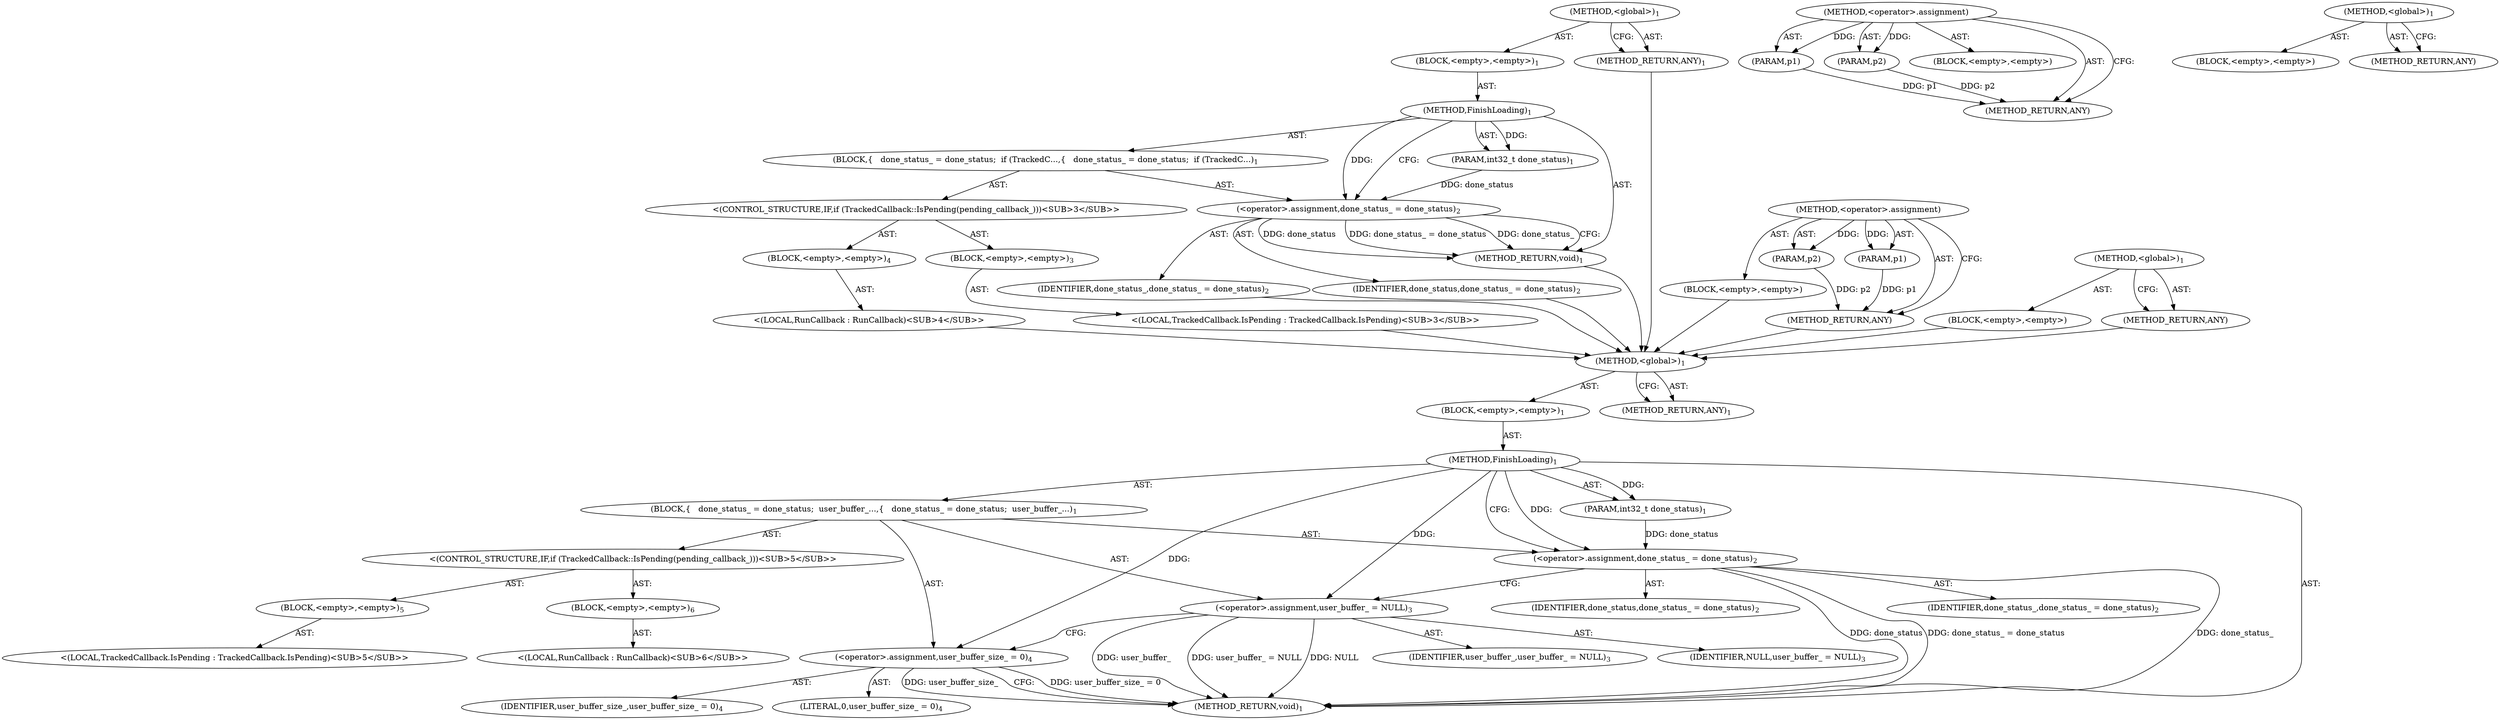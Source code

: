 digraph "&lt;global&gt;" {
vulnerable_6 [label=<(METHOD,&lt;global&gt;)<SUB>1</SUB>>];
vulnerable_7 [label=<(BLOCK,&lt;empty&gt;,&lt;empty&gt;)<SUB>1</SUB>>];
vulnerable_8 [label=<(METHOD,FinishLoading)<SUB>1</SUB>>];
vulnerable_9 [label=<(PARAM,int32_t done_status)<SUB>1</SUB>>];
vulnerable_10 [label=<(BLOCK,{
   done_status_ = done_status;
  if (TrackedC...,{
   done_status_ = done_status;
  if (TrackedC...)<SUB>1</SUB>>];
vulnerable_11 [label=<(&lt;operator&gt;.assignment,done_status_ = done_status)<SUB>2</SUB>>];
vulnerable_12 [label=<(IDENTIFIER,done_status_,done_status_ = done_status)<SUB>2</SUB>>];
vulnerable_13 [label=<(IDENTIFIER,done_status,done_status_ = done_status)<SUB>2</SUB>>];
vulnerable_14 [label="<(CONTROL_STRUCTURE,IF,if (TrackedCallback::IsPending(pending_callback_)))<SUB>3</SUB>>"];
vulnerable_15 [label=<(BLOCK,&lt;empty&gt;,&lt;empty&gt;)<SUB>3</SUB>>];
vulnerable_16 [label="<(LOCAL,TrackedCallback.IsPending : TrackedCallback.IsPending)<SUB>3</SUB>>"];
vulnerable_17 [label=<(BLOCK,&lt;empty&gt;,&lt;empty&gt;)<SUB>4</SUB>>];
vulnerable_18 [label="<(LOCAL,RunCallback : RunCallback)<SUB>4</SUB>>"];
vulnerable_19 [label=<(METHOD_RETURN,void)<SUB>1</SUB>>];
vulnerable_21 [label=<(METHOD_RETURN,ANY)<SUB>1</SUB>>];
vulnerable_40 [label=<(METHOD,&lt;operator&gt;.assignment)>];
vulnerable_41 [label=<(PARAM,p1)>];
vulnerable_42 [label=<(PARAM,p2)>];
vulnerable_43 [label=<(BLOCK,&lt;empty&gt;,&lt;empty&gt;)>];
vulnerable_44 [label=<(METHOD_RETURN,ANY)>];
vulnerable_34 [label=<(METHOD,&lt;global&gt;)<SUB>1</SUB>>];
vulnerable_35 [label=<(BLOCK,&lt;empty&gt;,&lt;empty&gt;)>];
vulnerable_36 [label=<(METHOD_RETURN,ANY)>];
fixed_6 [label=<(METHOD,&lt;global&gt;)<SUB>1</SUB>>];
fixed_7 [label=<(BLOCK,&lt;empty&gt;,&lt;empty&gt;)<SUB>1</SUB>>];
fixed_8 [label=<(METHOD,FinishLoading)<SUB>1</SUB>>];
fixed_9 [label=<(PARAM,int32_t done_status)<SUB>1</SUB>>];
fixed_10 [label=<(BLOCK,{
   done_status_ = done_status;
  user_buffer_...,{
   done_status_ = done_status;
  user_buffer_...)<SUB>1</SUB>>];
fixed_11 [label=<(&lt;operator&gt;.assignment,done_status_ = done_status)<SUB>2</SUB>>];
fixed_12 [label=<(IDENTIFIER,done_status_,done_status_ = done_status)<SUB>2</SUB>>];
fixed_13 [label=<(IDENTIFIER,done_status,done_status_ = done_status)<SUB>2</SUB>>];
fixed_14 [label=<(&lt;operator&gt;.assignment,user_buffer_ = NULL)<SUB>3</SUB>>];
fixed_15 [label=<(IDENTIFIER,user_buffer_,user_buffer_ = NULL)<SUB>3</SUB>>];
fixed_16 [label=<(IDENTIFIER,NULL,user_buffer_ = NULL)<SUB>3</SUB>>];
fixed_17 [label=<(&lt;operator&gt;.assignment,user_buffer_size_ = 0)<SUB>4</SUB>>];
fixed_18 [label=<(IDENTIFIER,user_buffer_size_,user_buffer_size_ = 0)<SUB>4</SUB>>];
fixed_19 [label=<(LITERAL,0,user_buffer_size_ = 0)<SUB>4</SUB>>];
fixed_20 [label="<(CONTROL_STRUCTURE,IF,if (TrackedCallback::IsPending(pending_callback_)))<SUB>5</SUB>>"];
fixed_21 [label=<(BLOCK,&lt;empty&gt;,&lt;empty&gt;)<SUB>5</SUB>>];
fixed_22 [label="<(LOCAL,TrackedCallback.IsPending : TrackedCallback.IsPending)<SUB>5</SUB>>"];
fixed_23 [label=<(BLOCK,&lt;empty&gt;,&lt;empty&gt;)<SUB>6</SUB>>];
fixed_24 [label="<(LOCAL,RunCallback : RunCallback)<SUB>6</SUB>>"];
fixed_25 [label=<(METHOD_RETURN,void)<SUB>1</SUB>>];
fixed_27 [label=<(METHOD_RETURN,ANY)<SUB>1</SUB>>];
fixed_48 [label=<(METHOD,&lt;operator&gt;.assignment)>];
fixed_49 [label=<(PARAM,p1)>];
fixed_50 [label=<(PARAM,p2)>];
fixed_51 [label=<(BLOCK,&lt;empty&gt;,&lt;empty&gt;)>];
fixed_52 [label=<(METHOD_RETURN,ANY)>];
fixed_42 [label=<(METHOD,&lt;global&gt;)<SUB>1</SUB>>];
fixed_43 [label=<(BLOCK,&lt;empty&gt;,&lt;empty&gt;)>];
fixed_44 [label=<(METHOD_RETURN,ANY)>];
vulnerable_6 -> vulnerable_7  [key=0, label="AST: "];
vulnerable_6 -> vulnerable_21  [key=0, label="AST: "];
vulnerable_6 -> vulnerable_21  [key=1, label="CFG: "];
vulnerable_7 -> vulnerable_8  [key=0, label="AST: "];
vulnerable_8 -> vulnerable_9  [key=0, label="AST: "];
vulnerable_8 -> vulnerable_9  [key=1, label="DDG: "];
vulnerable_8 -> vulnerable_10  [key=0, label="AST: "];
vulnerable_8 -> vulnerable_19  [key=0, label="AST: "];
vulnerable_8 -> vulnerable_11  [key=0, label="CFG: "];
vulnerable_8 -> vulnerable_11  [key=1, label="DDG: "];
vulnerable_9 -> vulnerable_11  [key=0, label="DDG: done_status"];
vulnerable_10 -> vulnerable_11  [key=0, label="AST: "];
vulnerable_10 -> vulnerable_14  [key=0, label="AST: "];
vulnerable_11 -> vulnerable_12  [key=0, label="AST: "];
vulnerable_11 -> vulnerable_13  [key=0, label="AST: "];
vulnerable_11 -> vulnerable_19  [key=0, label="CFG: "];
vulnerable_11 -> vulnerable_19  [key=1, label="DDG: done_status"];
vulnerable_11 -> vulnerable_19  [key=2, label="DDG: done_status_ = done_status"];
vulnerable_11 -> vulnerable_19  [key=3, label="DDG: done_status_"];
vulnerable_12 -> fixed_6  [key=0];
vulnerable_13 -> fixed_6  [key=0];
vulnerable_14 -> vulnerable_15  [key=0, label="AST: "];
vulnerable_14 -> vulnerable_17  [key=0, label="AST: "];
vulnerable_15 -> vulnerable_16  [key=0, label="AST: "];
vulnerable_16 -> fixed_6  [key=0];
vulnerable_17 -> vulnerable_18  [key=0, label="AST: "];
vulnerable_18 -> fixed_6  [key=0];
vulnerable_19 -> fixed_6  [key=0];
vulnerable_21 -> fixed_6  [key=0];
vulnerable_40 -> vulnerable_41  [key=0, label="AST: "];
vulnerable_40 -> vulnerable_41  [key=1, label="DDG: "];
vulnerable_40 -> vulnerable_43  [key=0, label="AST: "];
vulnerable_40 -> vulnerable_42  [key=0, label="AST: "];
vulnerable_40 -> vulnerable_42  [key=1, label="DDG: "];
vulnerable_40 -> vulnerable_44  [key=0, label="AST: "];
vulnerable_40 -> vulnerable_44  [key=1, label="CFG: "];
vulnerable_41 -> vulnerable_44  [key=0, label="DDG: p1"];
vulnerable_42 -> vulnerable_44  [key=0, label="DDG: p2"];
vulnerable_43 -> fixed_6  [key=0];
vulnerable_44 -> fixed_6  [key=0];
vulnerable_34 -> vulnerable_35  [key=0, label="AST: "];
vulnerable_34 -> vulnerable_36  [key=0, label="AST: "];
vulnerable_34 -> vulnerable_36  [key=1, label="CFG: "];
vulnerable_35 -> fixed_6  [key=0];
vulnerable_36 -> fixed_6  [key=0];
fixed_6 -> fixed_7  [key=0, label="AST: "];
fixed_6 -> fixed_27  [key=0, label="AST: "];
fixed_6 -> fixed_27  [key=1, label="CFG: "];
fixed_7 -> fixed_8  [key=0, label="AST: "];
fixed_8 -> fixed_9  [key=0, label="AST: "];
fixed_8 -> fixed_9  [key=1, label="DDG: "];
fixed_8 -> fixed_10  [key=0, label="AST: "];
fixed_8 -> fixed_25  [key=0, label="AST: "];
fixed_8 -> fixed_11  [key=0, label="CFG: "];
fixed_8 -> fixed_11  [key=1, label="DDG: "];
fixed_8 -> fixed_14  [key=0, label="DDG: "];
fixed_8 -> fixed_17  [key=0, label="DDG: "];
fixed_9 -> fixed_11  [key=0, label="DDG: done_status"];
fixed_10 -> fixed_11  [key=0, label="AST: "];
fixed_10 -> fixed_14  [key=0, label="AST: "];
fixed_10 -> fixed_17  [key=0, label="AST: "];
fixed_10 -> fixed_20  [key=0, label="AST: "];
fixed_11 -> fixed_12  [key=0, label="AST: "];
fixed_11 -> fixed_13  [key=0, label="AST: "];
fixed_11 -> fixed_14  [key=0, label="CFG: "];
fixed_11 -> fixed_25  [key=0, label="DDG: done_status"];
fixed_11 -> fixed_25  [key=1, label="DDG: done_status_ = done_status"];
fixed_11 -> fixed_25  [key=2, label="DDG: done_status_"];
fixed_14 -> fixed_15  [key=0, label="AST: "];
fixed_14 -> fixed_16  [key=0, label="AST: "];
fixed_14 -> fixed_17  [key=0, label="CFG: "];
fixed_14 -> fixed_25  [key=0, label="DDG: user_buffer_"];
fixed_14 -> fixed_25  [key=1, label="DDG: user_buffer_ = NULL"];
fixed_14 -> fixed_25  [key=2, label="DDG: NULL"];
fixed_17 -> fixed_18  [key=0, label="AST: "];
fixed_17 -> fixed_19  [key=0, label="AST: "];
fixed_17 -> fixed_25  [key=0, label="CFG: "];
fixed_17 -> fixed_25  [key=1, label="DDG: user_buffer_size_ = 0"];
fixed_17 -> fixed_25  [key=2, label="DDG: user_buffer_size_"];
fixed_20 -> fixed_21  [key=0, label="AST: "];
fixed_20 -> fixed_23  [key=0, label="AST: "];
fixed_21 -> fixed_22  [key=0, label="AST: "];
fixed_23 -> fixed_24  [key=0, label="AST: "];
fixed_48 -> fixed_49  [key=0, label="AST: "];
fixed_48 -> fixed_49  [key=1, label="DDG: "];
fixed_48 -> fixed_51  [key=0, label="AST: "];
fixed_48 -> fixed_50  [key=0, label="AST: "];
fixed_48 -> fixed_50  [key=1, label="DDG: "];
fixed_48 -> fixed_52  [key=0, label="AST: "];
fixed_48 -> fixed_52  [key=1, label="CFG: "];
fixed_49 -> fixed_52  [key=0, label="DDG: p1"];
fixed_50 -> fixed_52  [key=0, label="DDG: p2"];
fixed_42 -> fixed_43  [key=0, label="AST: "];
fixed_42 -> fixed_44  [key=0, label="AST: "];
fixed_42 -> fixed_44  [key=1, label="CFG: "];
}
